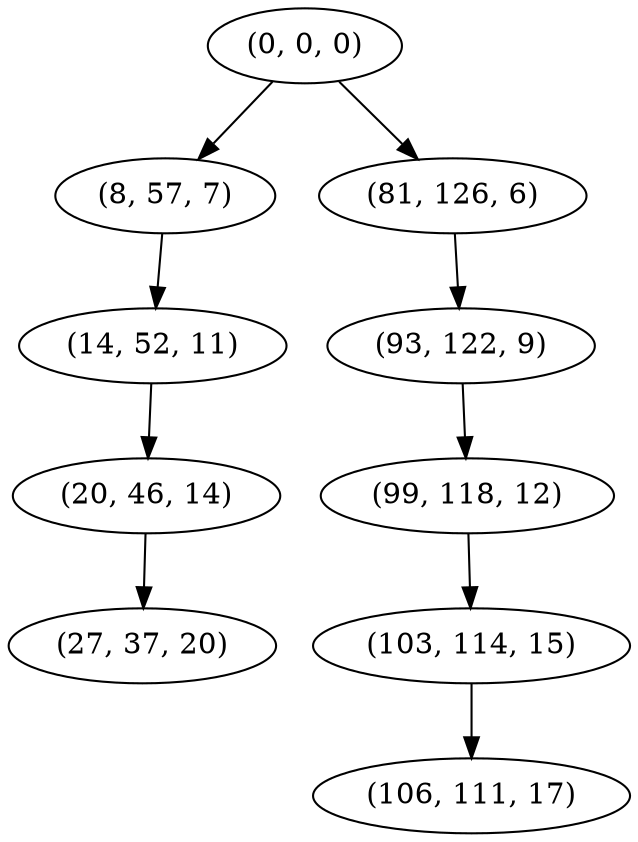 digraph tree {
    "(0, 0, 0)";
    "(8, 57, 7)";
    "(14, 52, 11)";
    "(20, 46, 14)";
    "(27, 37, 20)";
    "(81, 126, 6)";
    "(93, 122, 9)";
    "(99, 118, 12)";
    "(103, 114, 15)";
    "(106, 111, 17)";
    "(0, 0, 0)" -> "(8, 57, 7)";
    "(0, 0, 0)" -> "(81, 126, 6)";
    "(8, 57, 7)" -> "(14, 52, 11)";
    "(14, 52, 11)" -> "(20, 46, 14)";
    "(20, 46, 14)" -> "(27, 37, 20)";
    "(81, 126, 6)" -> "(93, 122, 9)";
    "(93, 122, 9)" -> "(99, 118, 12)";
    "(99, 118, 12)" -> "(103, 114, 15)";
    "(103, 114, 15)" -> "(106, 111, 17)";
}
